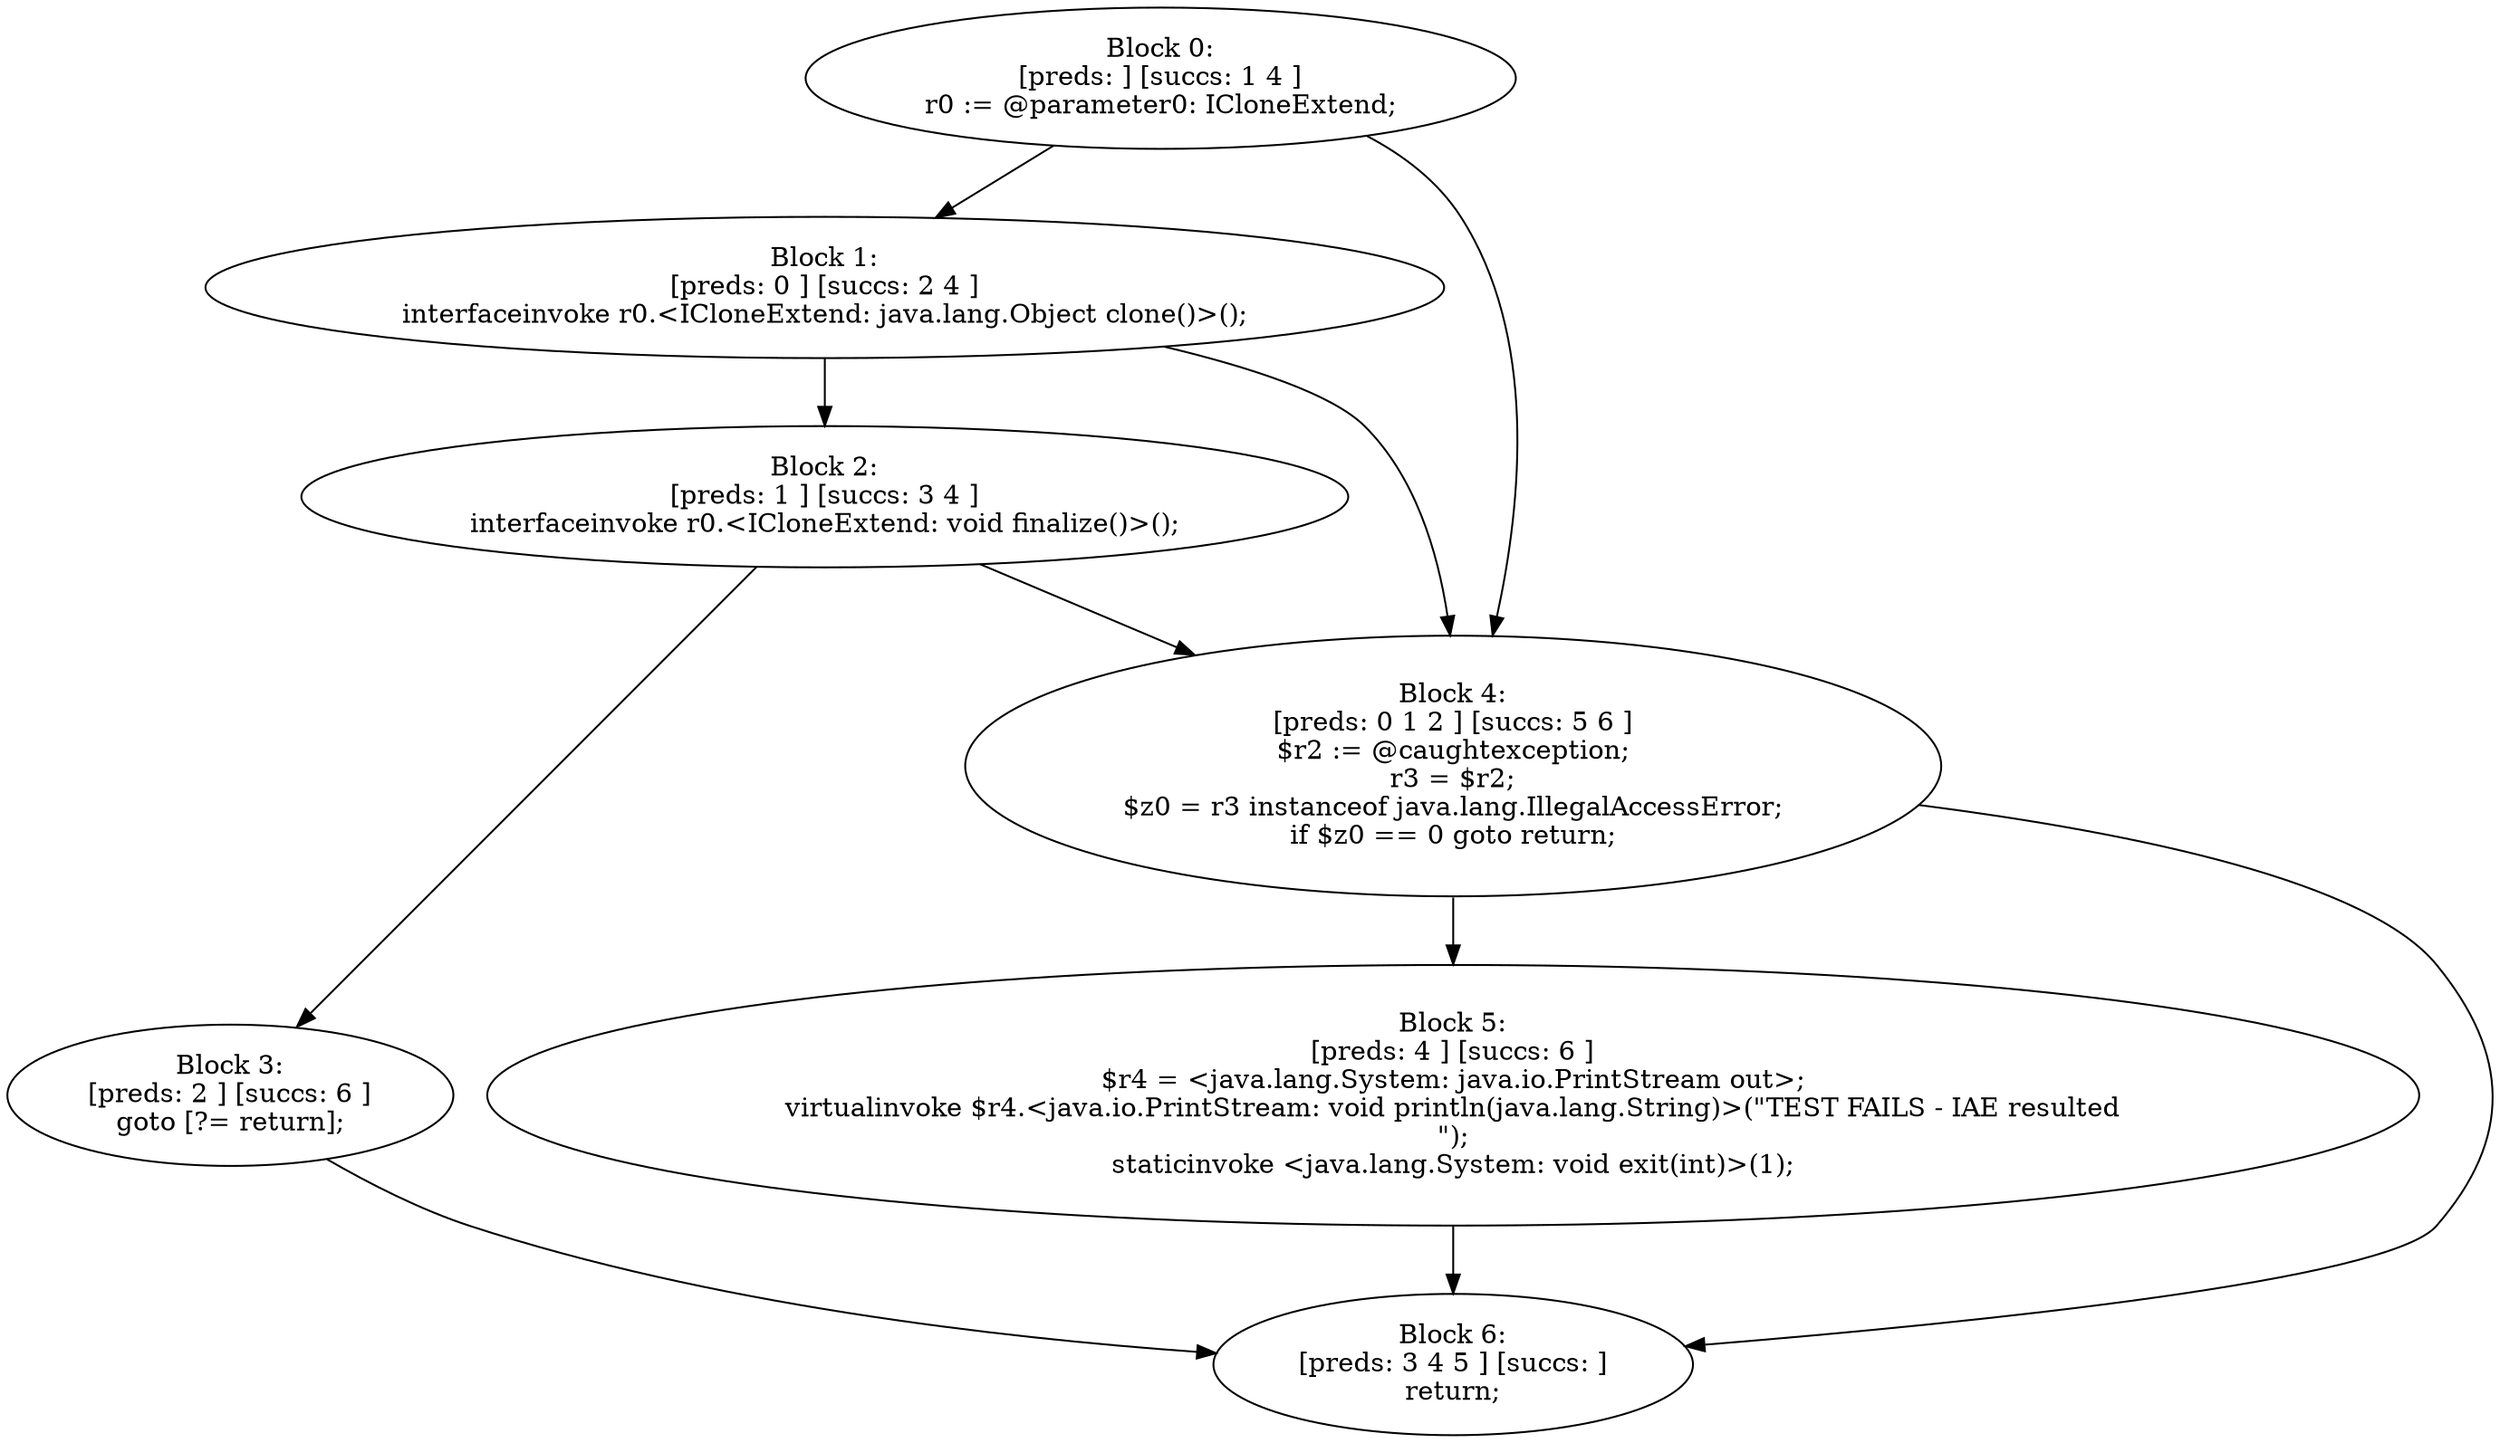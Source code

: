 digraph "unitGraph" {
    "Block 0:
[preds: ] [succs: 1 4 ]
r0 := @parameter0: ICloneExtend;
"
    "Block 1:
[preds: 0 ] [succs: 2 4 ]
interfaceinvoke r0.<ICloneExtend: java.lang.Object clone()>();
"
    "Block 2:
[preds: 1 ] [succs: 3 4 ]
interfaceinvoke r0.<ICloneExtend: void finalize()>();
"
    "Block 3:
[preds: 2 ] [succs: 6 ]
goto [?= return];
"
    "Block 4:
[preds: 0 1 2 ] [succs: 5 6 ]
$r2 := @caughtexception;
r3 = $r2;
$z0 = r3 instanceof java.lang.IllegalAccessError;
if $z0 == 0 goto return;
"
    "Block 5:
[preds: 4 ] [succs: 6 ]
$r4 = <java.lang.System: java.io.PrintStream out>;
virtualinvoke $r4.<java.io.PrintStream: void println(java.lang.String)>(\"TEST FAILS - IAE resulted\n\");
staticinvoke <java.lang.System: void exit(int)>(1);
"
    "Block 6:
[preds: 3 4 5 ] [succs: ]
return;
"
    "Block 0:
[preds: ] [succs: 1 4 ]
r0 := @parameter0: ICloneExtend;
"->"Block 1:
[preds: 0 ] [succs: 2 4 ]
interfaceinvoke r0.<ICloneExtend: java.lang.Object clone()>();
";
    "Block 0:
[preds: ] [succs: 1 4 ]
r0 := @parameter0: ICloneExtend;
"->"Block 4:
[preds: 0 1 2 ] [succs: 5 6 ]
$r2 := @caughtexception;
r3 = $r2;
$z0 = r3 instanceof java.lang.IllegalAccessError;
if $z0 == 0 goto return;
";
    "Block 1:
[preds: 0 ] [succs: 2 4 ]
interfaceinvoke r0.<ICloneExtend: java.lang.Object clone()>();
"->"Block 2:
[preds: 1 ] [succs: 3 4 ]
interfaceinvoke r0.<ICloneExtend: void finalize()>();
";
    "Block 1:
[preds: 0 ] [succs: 2 4 ]
interfaceinvoke r0.<ICloneExtend: java.lang.Object clone()>();
"->"Block 4:
[preds: 0 1 2 ] [succs: 5 6 ]
$r2 := @caughtexception;
r3 = $r2;
$z0 = r3 instanceof java.lang.IllegalAccessError;
if $z0 == 0 goto return;
";
    "Block 2:
[preds: 1 ] [succs: 3 4 ]
interfaceinvoke r0.<ICloneExtend: void finalize()>();
"->"Block 3:
[preds: 2 ] [succs: 6 ]
goto [?= return];
";
    "Block 2:
[preds: 1 ] [succs: 3 4 ]
interfaceinvoke r0.<ICloneExtend: void finalize()>();
"->"Block 4:
[preds: 0 1 2 ] [succs: 5 6 ]
$r2 := @caughtexception;
r3 = $r2;
$z0 = r3 instanceof java.lang.IllegalAccessError;
if $z0 == 0 goto return;
";
    "Block 3:
[preds: 2 ] [succs: 6 ]
goto [?= return];
"->"Block 6:
[preds: 3 4 5 ] [succs: ]
return;
";
    "Block 4:
[preds: 0 1 2 ] [succs: 5 6 ]
$r2 := @caughtexception;
r3 = $r2;
$z0 = r3 instanceof java.lang.IllegalAccessError;
if $z0 == 0 goto return;
"->"Block 5:
[preds: 4 ] [succs: 6 ]
$r4 = <java.lang.System: java.io.PrintStream out>;
virtualinvoke $r4.<java.io.PrintStream: void println(java.lang.String)>(\"TEST FAILS - IAE resulted\n\");
staticinvoke <java.lang.System: void exit(int)>(1);
";
    "Block 4:
[preds: 0 1 2 ] [succs: 5 6 ]
$r2 := @caughtexception;
r3 = $r2;
$z0 = r3 instanceof java.lang.IllegalAccessError;
if $z0 == 0 goto return;
"->"Block 6:
[preds: 3 4 5 ] [succs: ]
return;
";
    "Block 5:
[preds: 4 ] [succs: 6 ]
$r4 = <java.lang.System: java.io.PrintStream out>;
virtualinvoke $r4.<java.io.PrintStream: void println(java.lang.String)>(\"TEST FAILS - IAE resulted\n\");
staticinvoke <java.lang.System: void exit(int)>(1);
"->"Block 6:
[preds: 3 4 5 ] [succs: ]
return;
";
}
